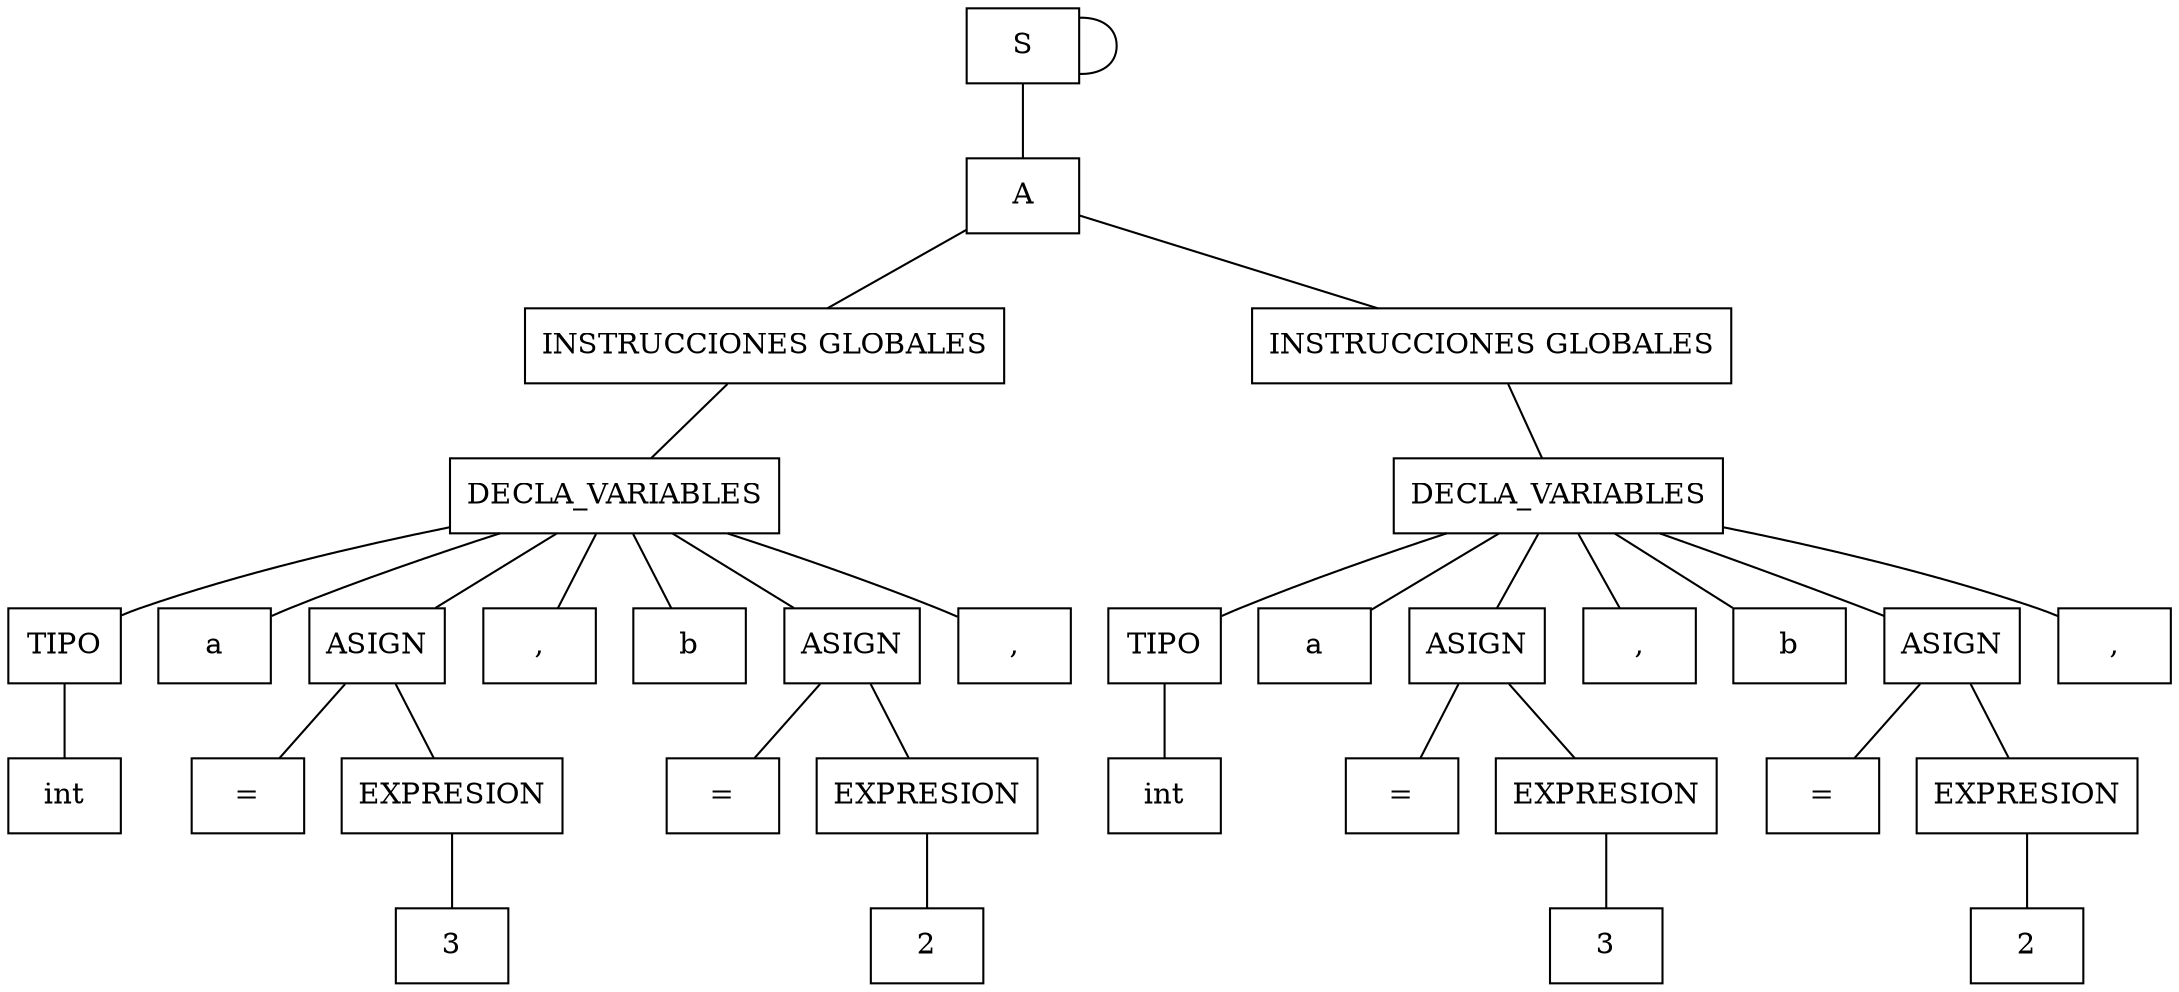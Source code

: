 graph "" { node [shape=box];n0017 -- n0017;
n0017 [label="S"] ;
n0017 -- n0018;
n0018 [label="A"] ;
n0018 -- n0019;
n0019 [label="INSTRUCCIONES GLOBALES"] ;
n0019 -- n0020;
n0020 [label="DECLA_VARIABLES"] ;
n0020 -- n0021;
n0021 [label="TIPO"] ;
n0021 -- n0022;
n0022 [label="int"] ;
n0020 -- n0023;
n0023 [label="a"] ;
n0020 -- n0024;
n0024 [label="ASIGN"] ;
n0024 -- n0025;
n0025 [label="="] ;
n0024 -- n0026;
n0026 [label="EXPRESION"] ;
n0026 -- n0027;
n0027 [label="3"] ;
n0020 -- n0028;
n0028 [label=","] ;
n0020 -- n0029;
n0029 [label="b"] ;
n0020 -- n0030;
n0030 [label="ASIGN"] ;
n0030 -- n0031;
n0031 [label="="] ;
n0030 -- n0032;
n0032 [label="EXPRESION"] ;
n0032 -- n0033;
n0033 [label="2"] ;
n0020 -- n0034;
n0034 [label=","] ;
n0018 -- n0035;
n0035 [label="INSTRUCCIONES GLOBALES"] ;
n0035 -- n0036;
n0036 [label="DECLA_VARIABLES"] ;
n0036 -- n0037;
n0037 [label="TIPO"] ;
n0037 -- n0038;
n0038 [label="int"] ;
n0036 -- n0039;
n0039 [label="a"] ;
n0036 -- n0040;
n0040 [label="ASIGN"] ;
n0040 -- n0041;
n0041 [label="="] ;
n0040 -- n0042;
n0042 [label="EXPRESION"] ;
n0042 -- n0043;
n0043 [label="3"] ;
n0036 -- n0044;
n0044 [label=","] ;
n0036 -- n0045;
n0045 [label="b"] ;
n0036 -- n0046;
n0046 [label="ASIGN"] ;
n0046 -- n0047;
n0047 [label="="] ;
n0046 -- n0048;
n0048 [label="EXPRESION"] ;
n0048 -- n0049;
n0049 [label="2"] ;
n0036 -- n0050;
n0050 [label=","] ;
}
